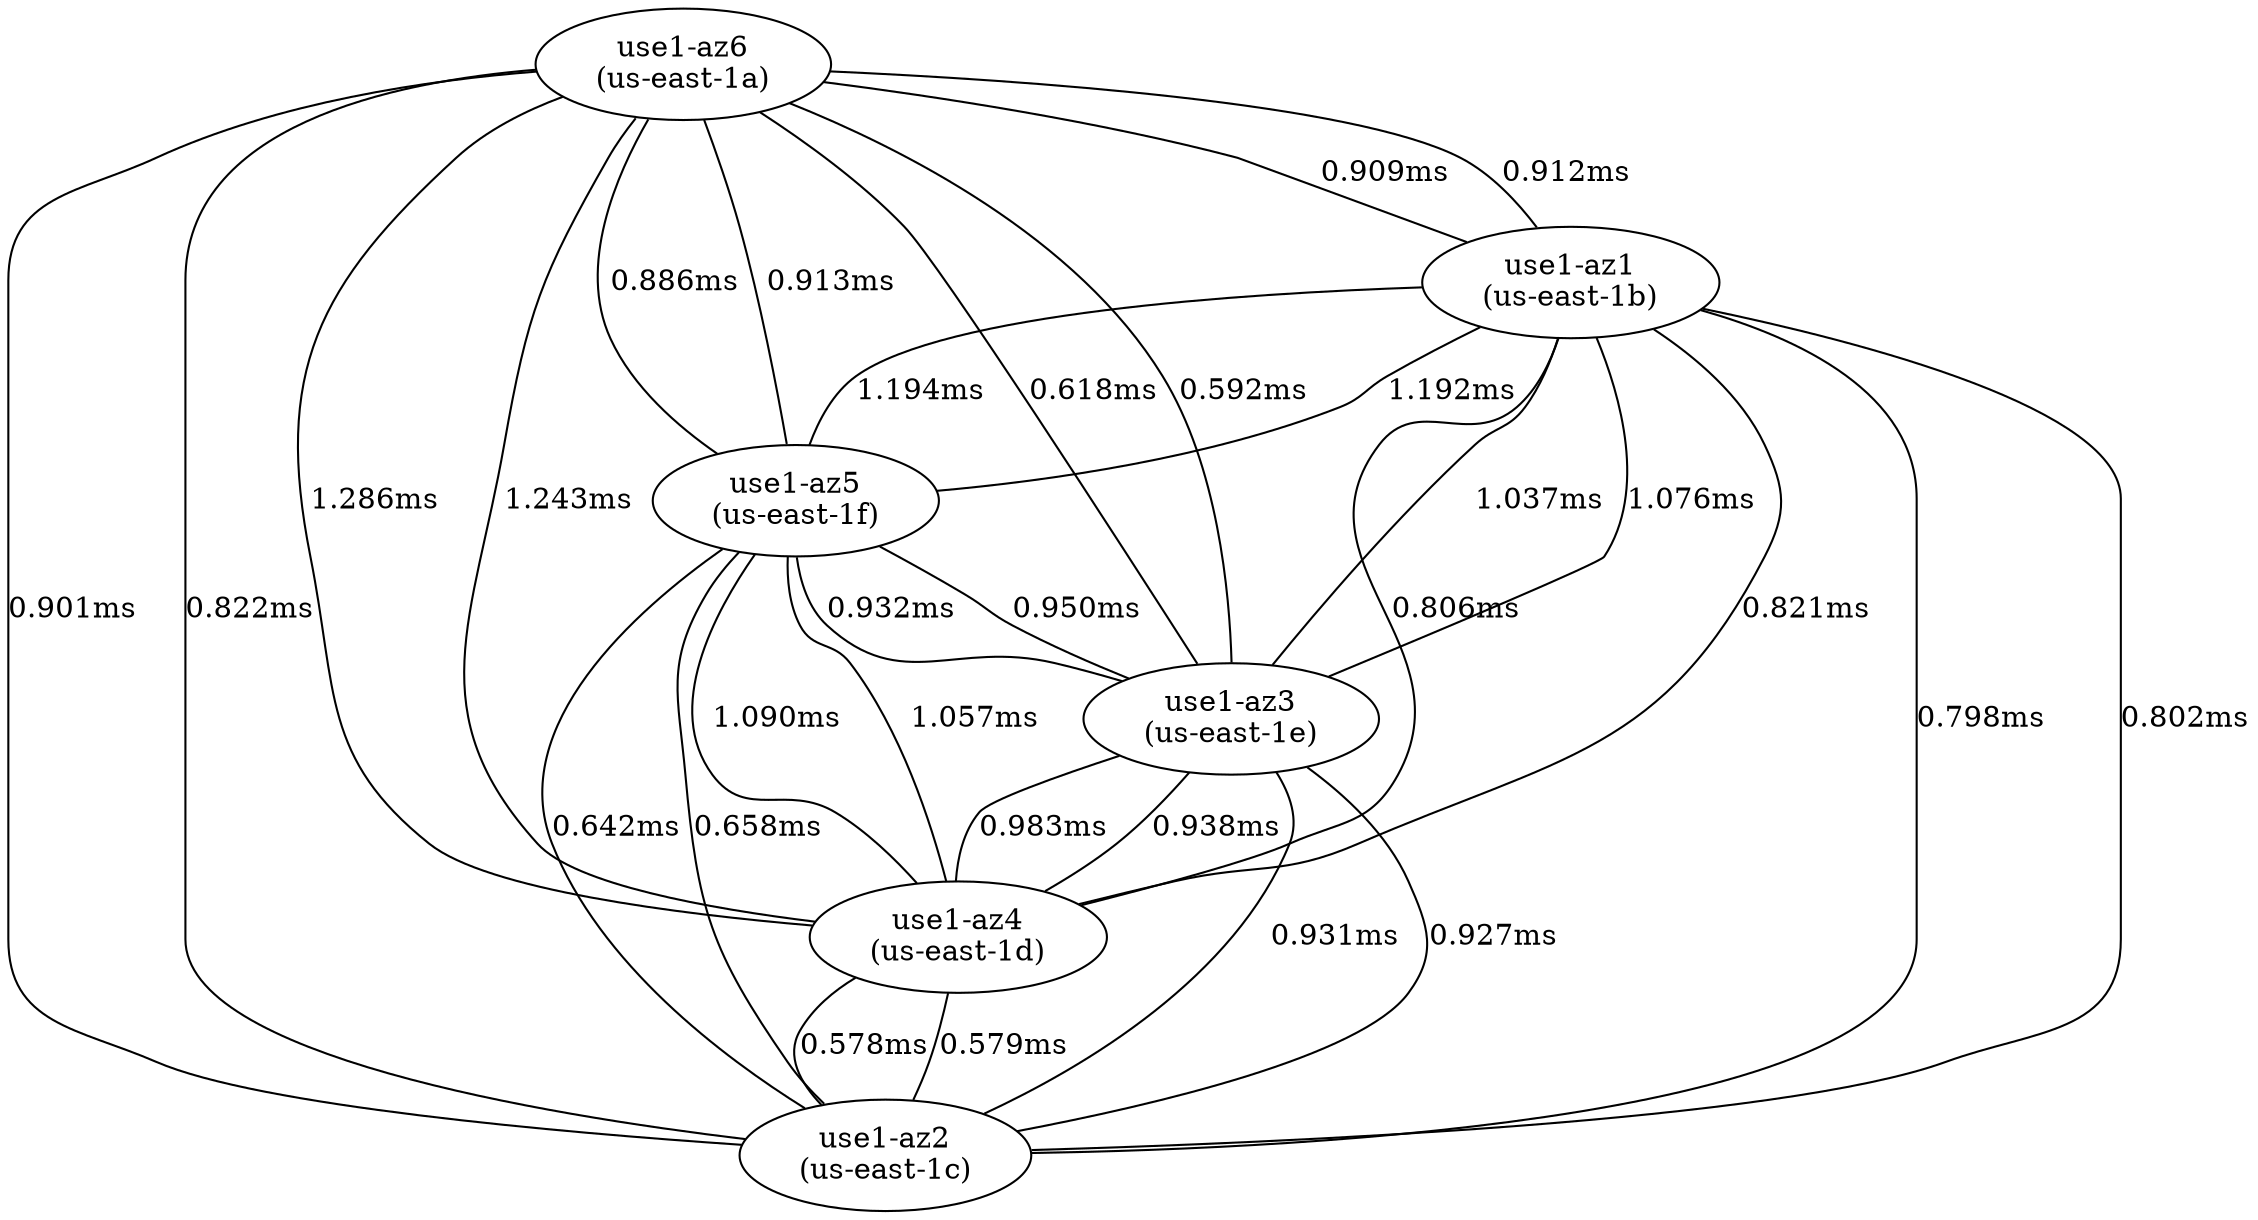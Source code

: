 graph "Inter-AZ Latency" {
	overlap=scale
	splines=true
	"use1-az6\n(us-east-1a)"
	"use1-az6\n(us-east-1a)" -- "use1-az1\n(us-east-1b)" [label="0.912ms" len=8.317440000000001]
	"use1-az6\n(us-east-1a)" -- "use1-az2\n(us-east-1c)" [label="0.901ms" len=8.11801]
	"use1-az6\n(us-east-1a)" -- "use1-az4\n(us-east-1d)" [label="1.286ms" len=16.53796]
	"use1-az6\n(us-east-1a)" -- "use1-az3\n(us-east-1e)" [label="0.618ms" len=3.8192399999999997]
	"use1-az6\n(us-east-1a)" -- "use1-az5\n(us-east-1f)" [label="0.886ms" len=7.84996]
	"use1-az1\n(us-east-1b)"
	"use1-az1\n(us-east-1b)" -- "use1-az6\n(us-east-1a)" [label="0.909ms" len=8.26281]
	"use1-az1\n(us-east-1b)" -- "use1-az2\n(us-east-1c)" [label="0.802ms" len=6.432040000000001]
	"use1-az1\n(us-east-1b)" -- "use1-az4\n(us-east-1d)" [label="0.806ms" len=6.496360000000001]
	"use1-az1\n(us-east-1b)" -- "use1-az3\n(us-east-1e)" [label="1.037ms" len=10.753689999999999]
	"use1-az1\n(us-east-1b)" -- "use1-az5\n(us-east-1f)" [label="1.194ms" len=14.256359999999999]
	"use1-az2\n(us-east-1c)"
	"use1-az2\n(us-east-1c)" -- "use1-az6\n(us-east-1a)" [label="0.822ms" len=6.7568399999999995]
	"use1-az2\n(us-east-1c)" -- "use1-az1\n(us-east-1b)" [label="0.798ms" len=6.368040000000001]
	"use1-az2\n(us-east-1c)" -- "use1-az4\n(us-east-1d)" [label="0.578ms" len=3.340839999999999]
	"use1-az2\n(us-east-1c)" -- "use1-az3\n(us-east-1e)" [label="0.931ms" len=8.667610000000002]
	"use1-az2\n(us-east-1c)" -- "use1-az5\n(us-east-1f)" [label="0.658ms" len=4.32964]
	"use1-az4\n(us-east-1d)"
	"use1-az4\n(us-east-1d)" -- "use1-az6\n(us-east-1a)" [label="1.243ms" len=15.450490000000004]
	"use1-az4\n(us-east-1d)" -- "use1-az1\n(us-east-1b)" [label="0.821ms" len=6.740409999999999]
	"use1-az4\n(us-east-1d)" -- "use1-az2\n(us-east-1c)" [label="0.579ms" len=3.3524099999999994]
	"use1-az4\n(us-east-1d)" -- "use1-az3\n(us-east-1e)" [label="0.938ms" len=8.79844]
	"use1-az4\n(us-east-1d)" -- "use1-az5\n(us-east-1f)" [label="1.057ms" len=11.17249]
	"use1-az3\n(us-east-1e)"
	"use1-az3\n(us-east-1e)" -- "use1-az6\n(us-east-1a)" [label="0.592ms" len=3.5046399999999993]
	"use1-az3\n(us-east-1e)" -- "use1-az1\n(us-east-1b)" [label="1.076ms" len=11.577760000000001]
	"use1-az3\n(us-east-1e)" -- "use1-az2\n(us-east-1c)" [label="0.927ms" len=8.593290000000001]
	"use1-az3\n(us-east-1e)" -- "use1-az4\n(us-east-1d)" [label="0.983ms" len=9.662889999999999]
	"use1-az3\n(us-east-1e)" -- "use1-az5\n(us-east-1f)" [label="0.950ms" len=9.025]
	"use1-az5\n(us-east-1f)"
	"use1-az5\n(us-east-1f)" -- "use1-az6\n(us-east-1a)" [label="0.913ms" len=8.335690000000001]
	"use1-az5\n(us-east-1f)" -- "use1-az1\n(us-east-1b)" [label="1.192ms" len=14.208639999999999]
	"use1-az5\n(us-east-1f)" -- "use1-az2\n(us-east-1c)" [label="0.642ms" len=4.12164]
	"use1-az5\n(us-east-1f)" -- "use1-az4\n(us-east-1d)" [label="1.090ms" len=11.881000000000002]
	"use1-az5\n(us-east-1f)" -- "use1-az3\n(us-east-1e)" [label="0.932ms" len=8.686240000000002]
}
